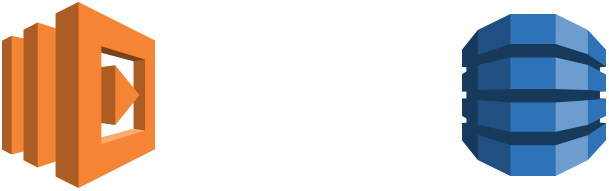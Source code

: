 <mxfile version="14.4.4" type="github"><diagram id="Ht1M8jgEwFfnCIfOTk4-" name="Page-1"><mxGraphModel dx="1125" dy="770" grid="1" gridSize="10" guides="1" tooltips="1" connect="1" arrows="1" fold="1" page="1" pageScale="1" pageWidth="1169" pageHeight="827" math="0" shadow="0"><root><mxCell id="0"/><mxCell id="1" parent="0"/><mxCell id="Kv5hymVD8o2AYxzdpPG9-1" value="" style="outlineConnect=0;dashed=0;verticalLabelPosition=bottom;verticalAlign=top;align=center;html=1;shape=mxgraph.aws3.lambda;fillColor=#F58534;gradientColor=none;" vertex="1" parent="1"><mxGeometry x="610" y="450" width="76.5" height="93" as="geometry"/></mxCell><mxCell id="Kv5hymVD8o2AYxzdpPG9-2" value="" style="outlineConnect=0;dashed=0;verticalLabelPosition=bottom;verticalAlign=top;align=center;html=1;shape=mxgraph.aws3.dynamo_db;fillColor=#2E73B8;gradientColor=none;" vertex="1" parent="1"><mxGeometry x="840" y="456" width="72" height="81" as="geometry"/></mxCell></root></mxGraphModel></diagram></mxfile>